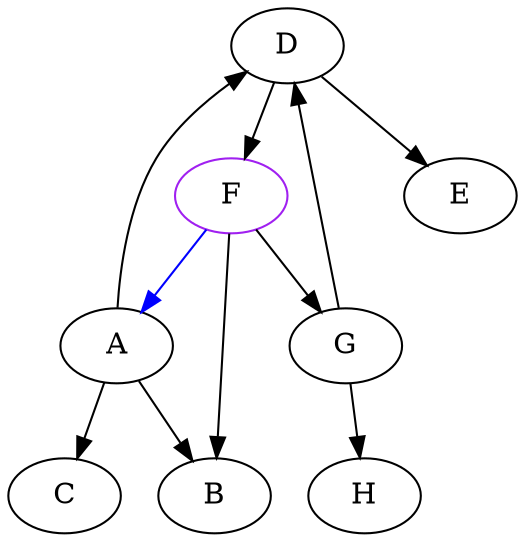 digraph {
	D [label="D"];
	F [label="F", color="purple"];
	H [label="H"];
	A [label="A"];
	E [label="E"];
	G [label="G"];
	C [label="C"];
	B [label="B"];
	
	A -> C;
	A -> B;
	D -> E;
	D -> F;
	F -> A [color="blue"];
	F -> G;
	F -> B;
	A -> D;
	G -> H;
	G -> D;
}